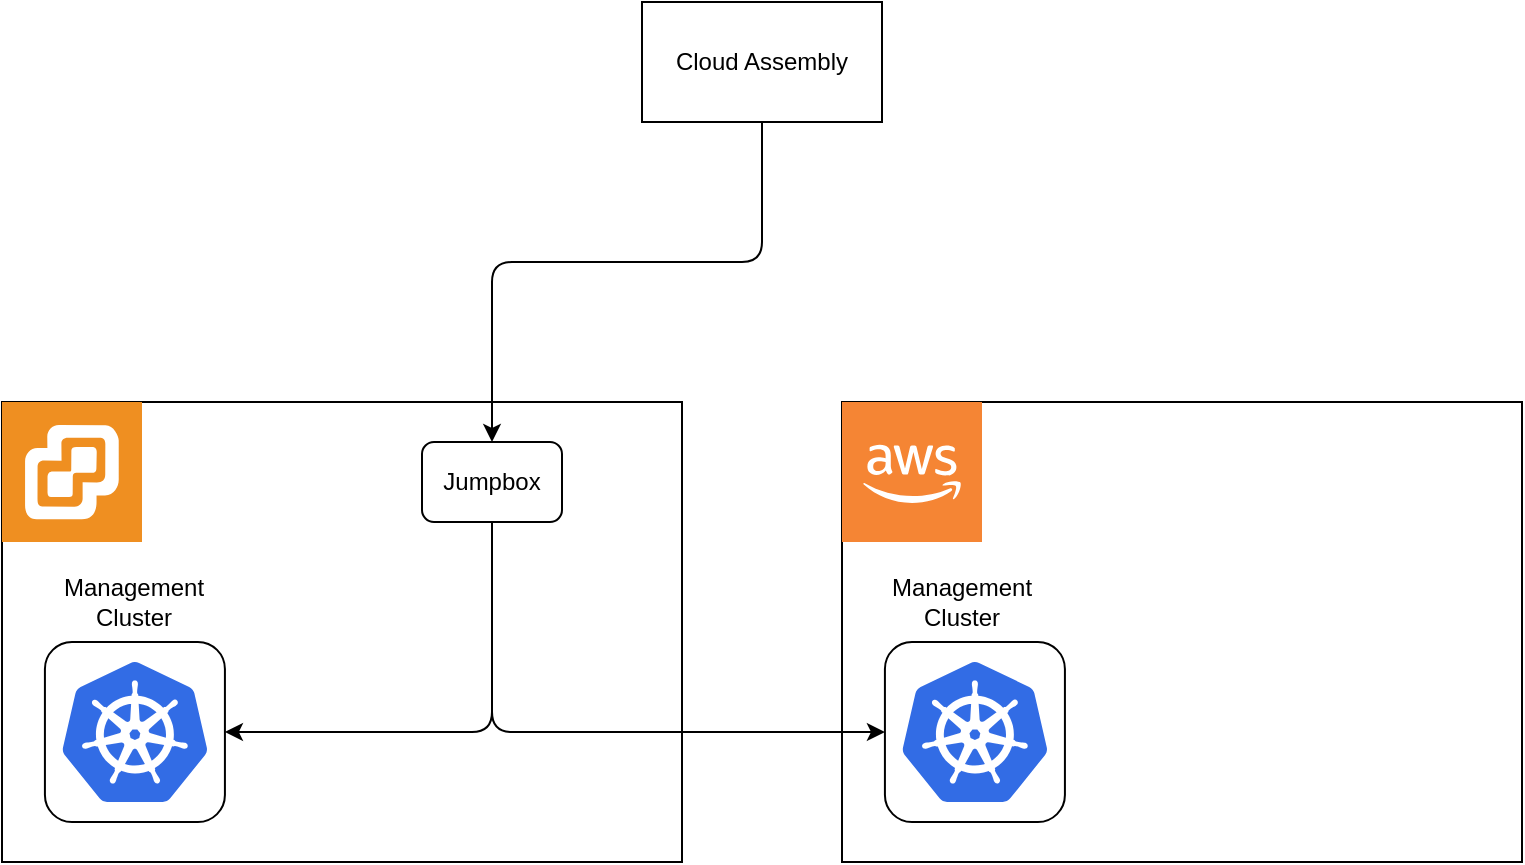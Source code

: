 <mxfile version="13.0.1" type="device"><diagram id="il9In9XswqmK7mmMdrJh" name="Page-1"><mxGraphModel dx="1426" dy="794" grid="1" gridSize="10" guides="1" tooltips="1" connect="1" arrows="1" fold="1" page="1" pageScale="1" pageWidth="1100" pageHeight="850" math="0" shadow="0"><root><mxCell id="0"/><mxCell id="1" parent="0"/><mxCell id="AVDBMYbfyCvBBSBDzdOR-3" value="" style="rounded=0;whiteSpace=wrap;html=1;" vertex="1" parent="1"><mxGeometry x="140" y="250" width="340" height="230" as="geometry"/></mxCell><mxCell id="AVDBMYbfyCvBBSBDzdOR-2" value="" style="shadow=0;dashed=0;html=1;strokeColor=none;fillColor=#EF8F21;labelPosition=center;verticalLabelPosition=bottom;verticalAlign=top;align=center;outlineConnect=0;shape=mxgraph.veeam.vsphere" vertex="1" parent="1"><mxGeometry x="140" y="250" width="70" height="70" as="geometry"/></mxCell><mxCell id="AVDBMYbfyCvBBSBDzdOR-5" value="" style="rounded=0;whiteSpace=wrap;html=1;" vertex="1" parent="1"><mxGeometry x="560" y="250" width="340" height="230" as="geometry"/></mxCell><mxCell id="AVDBMYbfyCvBBSBDzdOR-8" value="Jumpbox" style="rounded=1;whiteSpace=wrap;html=1;" vertex="1" parent="1"><mxGeometry x="350" y="270" width="70" height="40" as="geometry"/></mxCell><mxCell id="AVDBMYbfyCvBBSBDzdOR-9" value="" style="aspect=fixed;html=1;points=[];align=center;image;fontSize=12;image=img/lib/mscae/Kubernetes.svg;" vertex="1" parent="1"><mxGeometry x="170" y="380" width="72.92" height="70" as="geometry"/></mxCell><mxCell id="AVDBMYbfyCvBBSBDzdOR-10" value="" style="aspect=fixed;html=1;points=[];align=center;image;fontSize=12;image=img/lib/mscae/Kubernetes.svg;" vertex="1" parent="1"><mxGeometry x="590" y="380" width="72.92" height="70" as="geometry"/></mxCell><mxCell id="AVDBMYbfyCvBBSBDzdOR-11" value="" style="rounded=1;whiteSpace=wrap;html=1;fillColor=none;" vertex="1" parent="1"><mxGeometry x="161.46" y="370" width="90" height="90" as="geometry"/></mxCell><mxCell id="AVDBMYbfyCvBBSBDzdOR-12" value="" style="rounded=1;whiteSpace=wrap;html=1;fillColor=none;" vertex="1" parent="1"><mxGeometry x="581.46" y="370" width="90" height="90" as="geometry"/></mxCell><mxCell id="AVDBMYbfyCvBBSBDzdOR-13" value="Management Cluster" style="text;html=1;strokeColor=none;fillColor=none;align=center;verticalAlign=middle;whiteSpace=wrap;rounded=0;" vertex="1" parent="1"><mxGeometry x="186.46" y="340" width="40" height="20" as="geometry"/></mxCell><mxCell id="AVDBMYbfyCvBBSBDzdOR-16" value="Management Cluster" style="text;html=1;strokeColor=none;fillColor=none;align=center;verticalAlign=middle;whiteSpace=wrap;rounded=0;" vertex="1" parent="1"><mxGeometry x="600" y="340" width="40" height="20" as="geometry"/></mxCell><mxCell id="AVDBMYbfyCvBBSBDzdOR-17" value="" style="endArrow=classic;html=1;exitX=0.5;exitY=1;exitDx=0;exitDy=0;entryX=1;entryY=0.5;entryDx=0;entryDy=0;" edge="1" parent="1" source="AVDBMYbfyCvBBSBDzdOR-8" target="AVDBMYbfyCvBBSBDzdOR-11"><mxGeometry width="50" height="50" relative="1" as="geometry"><mxPoint x="520" y="590" as="sourcePoint"/><mxPoint x="570" y="540" as="targetPoint"/><Array as="points"><mxPoint x="385" y="415"/></Array></mxGeometry></mxCell><mxCell id="AVDBMYbfyCvBBSBDzdOR-19" value="" style="endArrow=classic;html=1;exitX=0.5;exitY=1;exitDx=0;exitDy=0;entryX=0;entryY=0.5;entryDx=0;entryDy=0;" edge="1" parent="1" source="AVDBMYbfyCvBBSBDzdOR-8" target="AVDBMYbfyCvBBSBDzdOR-12"><mxGeometry width="50" height="50" relative="1" as="geometry"><mxPoint x="395" y="320" as="sourcePoint"/><mxPoint x="261.46" y="425" as="targetPoint"/><Array as="points"><mxPoint x="385" y="415"/></Array></mxGeometry></mxCell><mxCell id="AVDBMYbfyCvBBSBDzdOR-20" value="" style="outlineConnect=0;dashed=0;verticalLabelPosition=bottom;verticalAlign=top;align=center;html=1;shape=mxgraph.aws3.cloud_2;fillColor=#F58534;gradientColor=none;" vertex="1" parent="1"><mxGeometry x="560" y="250" width="70" height="70" as="geometry"/></mxCell><mxCell id="AVDBMYbfyCvBBSBDzdOR-21" value="" style="rounded=0;whiteSpace=wrap;html=1;fillColor=none;" vertex="1" parent="1"><mxGeometry x="460" y="50" width="120" height="60" as="geometry"/></mxCell><mxCell id="AVDBMYbfyCvBBSBDzdOR-22" value="Cloud Assembly" style="text;html=1;strokeColor=none;fillColor=none;align=center;verticalAlign=middle;whiteSpace=wrap;rounded=0;" vertex="1" parent="1"><mxGeometry x="470" y="70" width="100" height="20" as="geometry"/></mxCell><mxCell id="AVDBMYbfyCvBBSBDzdOR-23" value="" style="endArrow=classic;html=1;exitX=0.5;exitY=1;exitDx=0;exitDy=0;entryX=0.5;entryY=0;entryDx=0;entryDy=0;" edge="1" parent="1" source="AVDBMYbfyCvBBSBDzdOR-21" target="AVDBMYbfyCvBBSBDzdOR-8"><mxGeometry width="50" height="50" relative="1" as="geometry"><mxPoint x="520" y="300" as="sourcePoint"/><mxPoint x="570" y="250" as="targetPoint"/><Array as="points"><mxPoint x="520" y="180"/><mxPoint x="385" y="180"/></Array></mxGeometry></mxCell></root></mxGraphModel></diagram></mxfile>